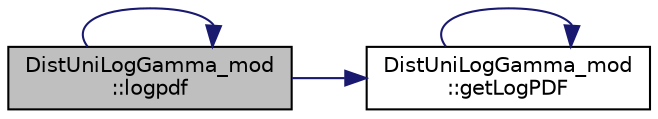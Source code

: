 digraph "DistUniLogGamma_mod::logpdf"
{
 // LATEX_PDF_SIZE
  edge [fontname="Helvetica",fontsize="10",labelfontname="Helvetica",labelfontsize="10"];
  node [fontname="Helvetica",fontsize="10",shape=record];
  rankdir="LR";
  Node1 [label="DistUniLogGamma_mod\l::logpdf",height=0.2,width=0.4,color="black", fillcolor="grey75", style="filled", fontcolor="black",tooltip="Return the normalized (integrating to one) log-value of the LogGamma PDF."];
  Node1 -> Node2 [color="midnightblue",fontsize="10",style="solid",fontname="Helvetica"];
  Node2 [label="DistUniLogGamma_mod\l::getLogPDF",height=0.2,width=0.4,color="black", fillcolor="white", style="filled",URL="$namespaceDistUniLogGamma__mod.html#ab9e1acca9f67b65c2de7dd502545d686",tooltip="Return the natural logarithm of probability density function (PDF) of the LogGamma distribution."];
  Node2 -> Node2 [color="midnightblue",fontsize="10",style="solid",fontname="Helvetica"];
  Node1 -> Node1 [color="midnightblue",fontsize="10",style="solid",fontname="Helvetica"];
}
